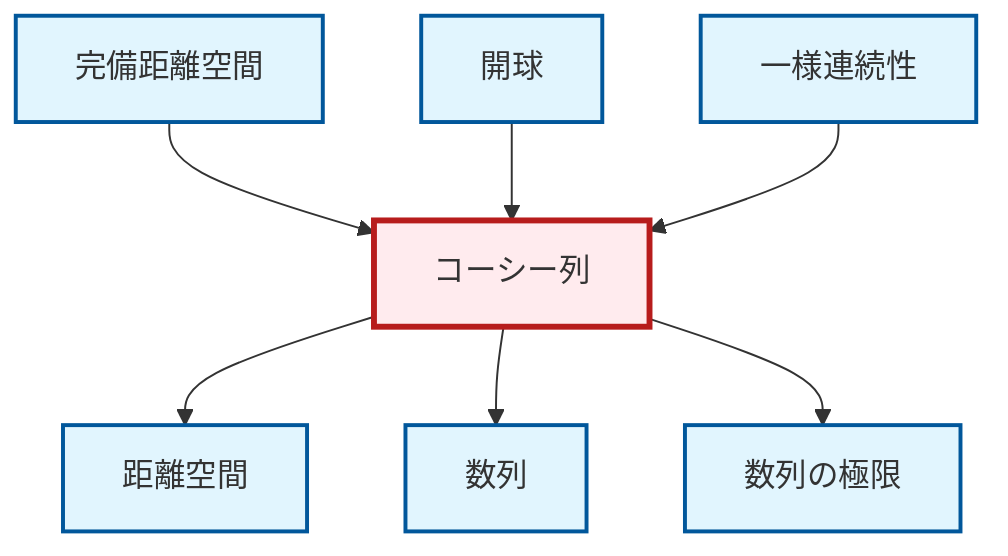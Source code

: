 graph TD
    classDef definition fill:#e1f5fe,stroke:#01579b,stroke-width:2px
    classDef theorem fill:#f3e5f5,stroke:#4a148c,stroke-width:2px
    classDef axiom fill:#fff3e0,stroke:#e65100,stroke-width:2px
    classDef example fill:#e8f5e9,stroke:#1b5e20,stroke-width:2px
    classDef current fill:#ffebee,stroke:#b71c1c,stroke-width:3px
    def-cauchy-sequence["コーシー列"]:::definition
    def-open-ball["開球"]:::definition
    def-uniform-continuity["一様連続性"]:::definition
    def-sequence["数列"]:::definition
    def-metric-space["距離空間"]:::definition
    def-complete-metric-space["完備距離空間"]:::definition
    def-limit["数列の極限"]:::definition
    def-complete-metric-space --> def-cauchy-sequence
    def-open-ball --> def-cauchy-sequence
    def-cauchy-sequence --> def-metric-space
    def-cauchy-sequence --> def-sequence
    def-uniform-continuity --> def-cauchy-sequence
    def-cauchy-sequence --> def-limit
    class def-cauchy-sequence current